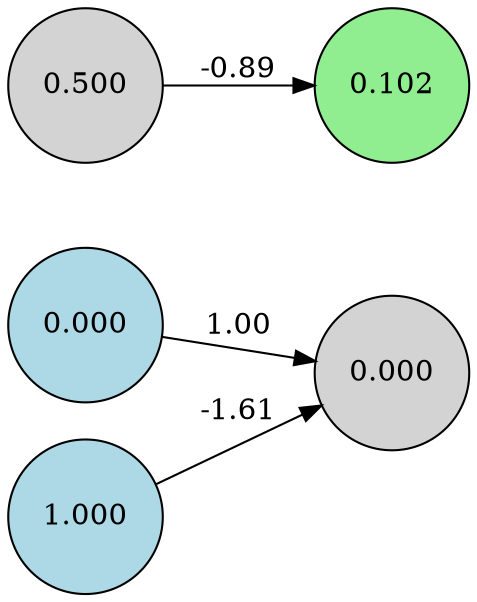 digraph neat {
  rankdir=LR;
  node [shape=circle];
  node0 [label="0.000", style=filled, fillcolor=lightblue];
  node1 [label="1.000", style=filled, fillcolor=lightblue];
  node118 [label="0.102", style=filled, fillcolor=lightgreen];
  node169 [label="0.500", style=filled, fillcolor=lightgray];
  node216 [label="0.000", style=filled, fillcolor=lightgray];
  node169 -> node118 [label="-0.89"];
  node0 -> node216 [label="1.00"];
  node1 -> node216 [label="-1.61"];
}
